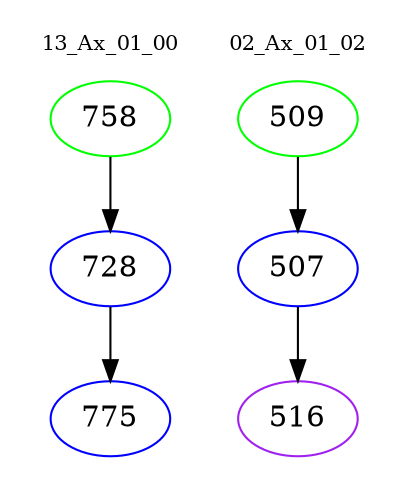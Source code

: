 digraph{
subgraph cluster_0 {
color = white
label = "13_Ax_01_00";
fontsize=10;
T0_758 [label="758", color="green"]
T0_758 -> T0_728 [color="black"]
T0_728 [label="728", color="blue"]
T0_728 -> T0_775 [color="black"]
T0_775 [label="775", color="blue"]
}
subgraph cluster_1 {
color = white
label = "02_Ax_01_02";
fontsize=10;
T1_509 [label="509", color="green"]
T1_509 -> T1_507 [color="black"]
T1_507 [label="507", color="blue"]
T1_507 -> T1_516 [color="black"]
T1_516 [label="516", color="purple"]
}
}
